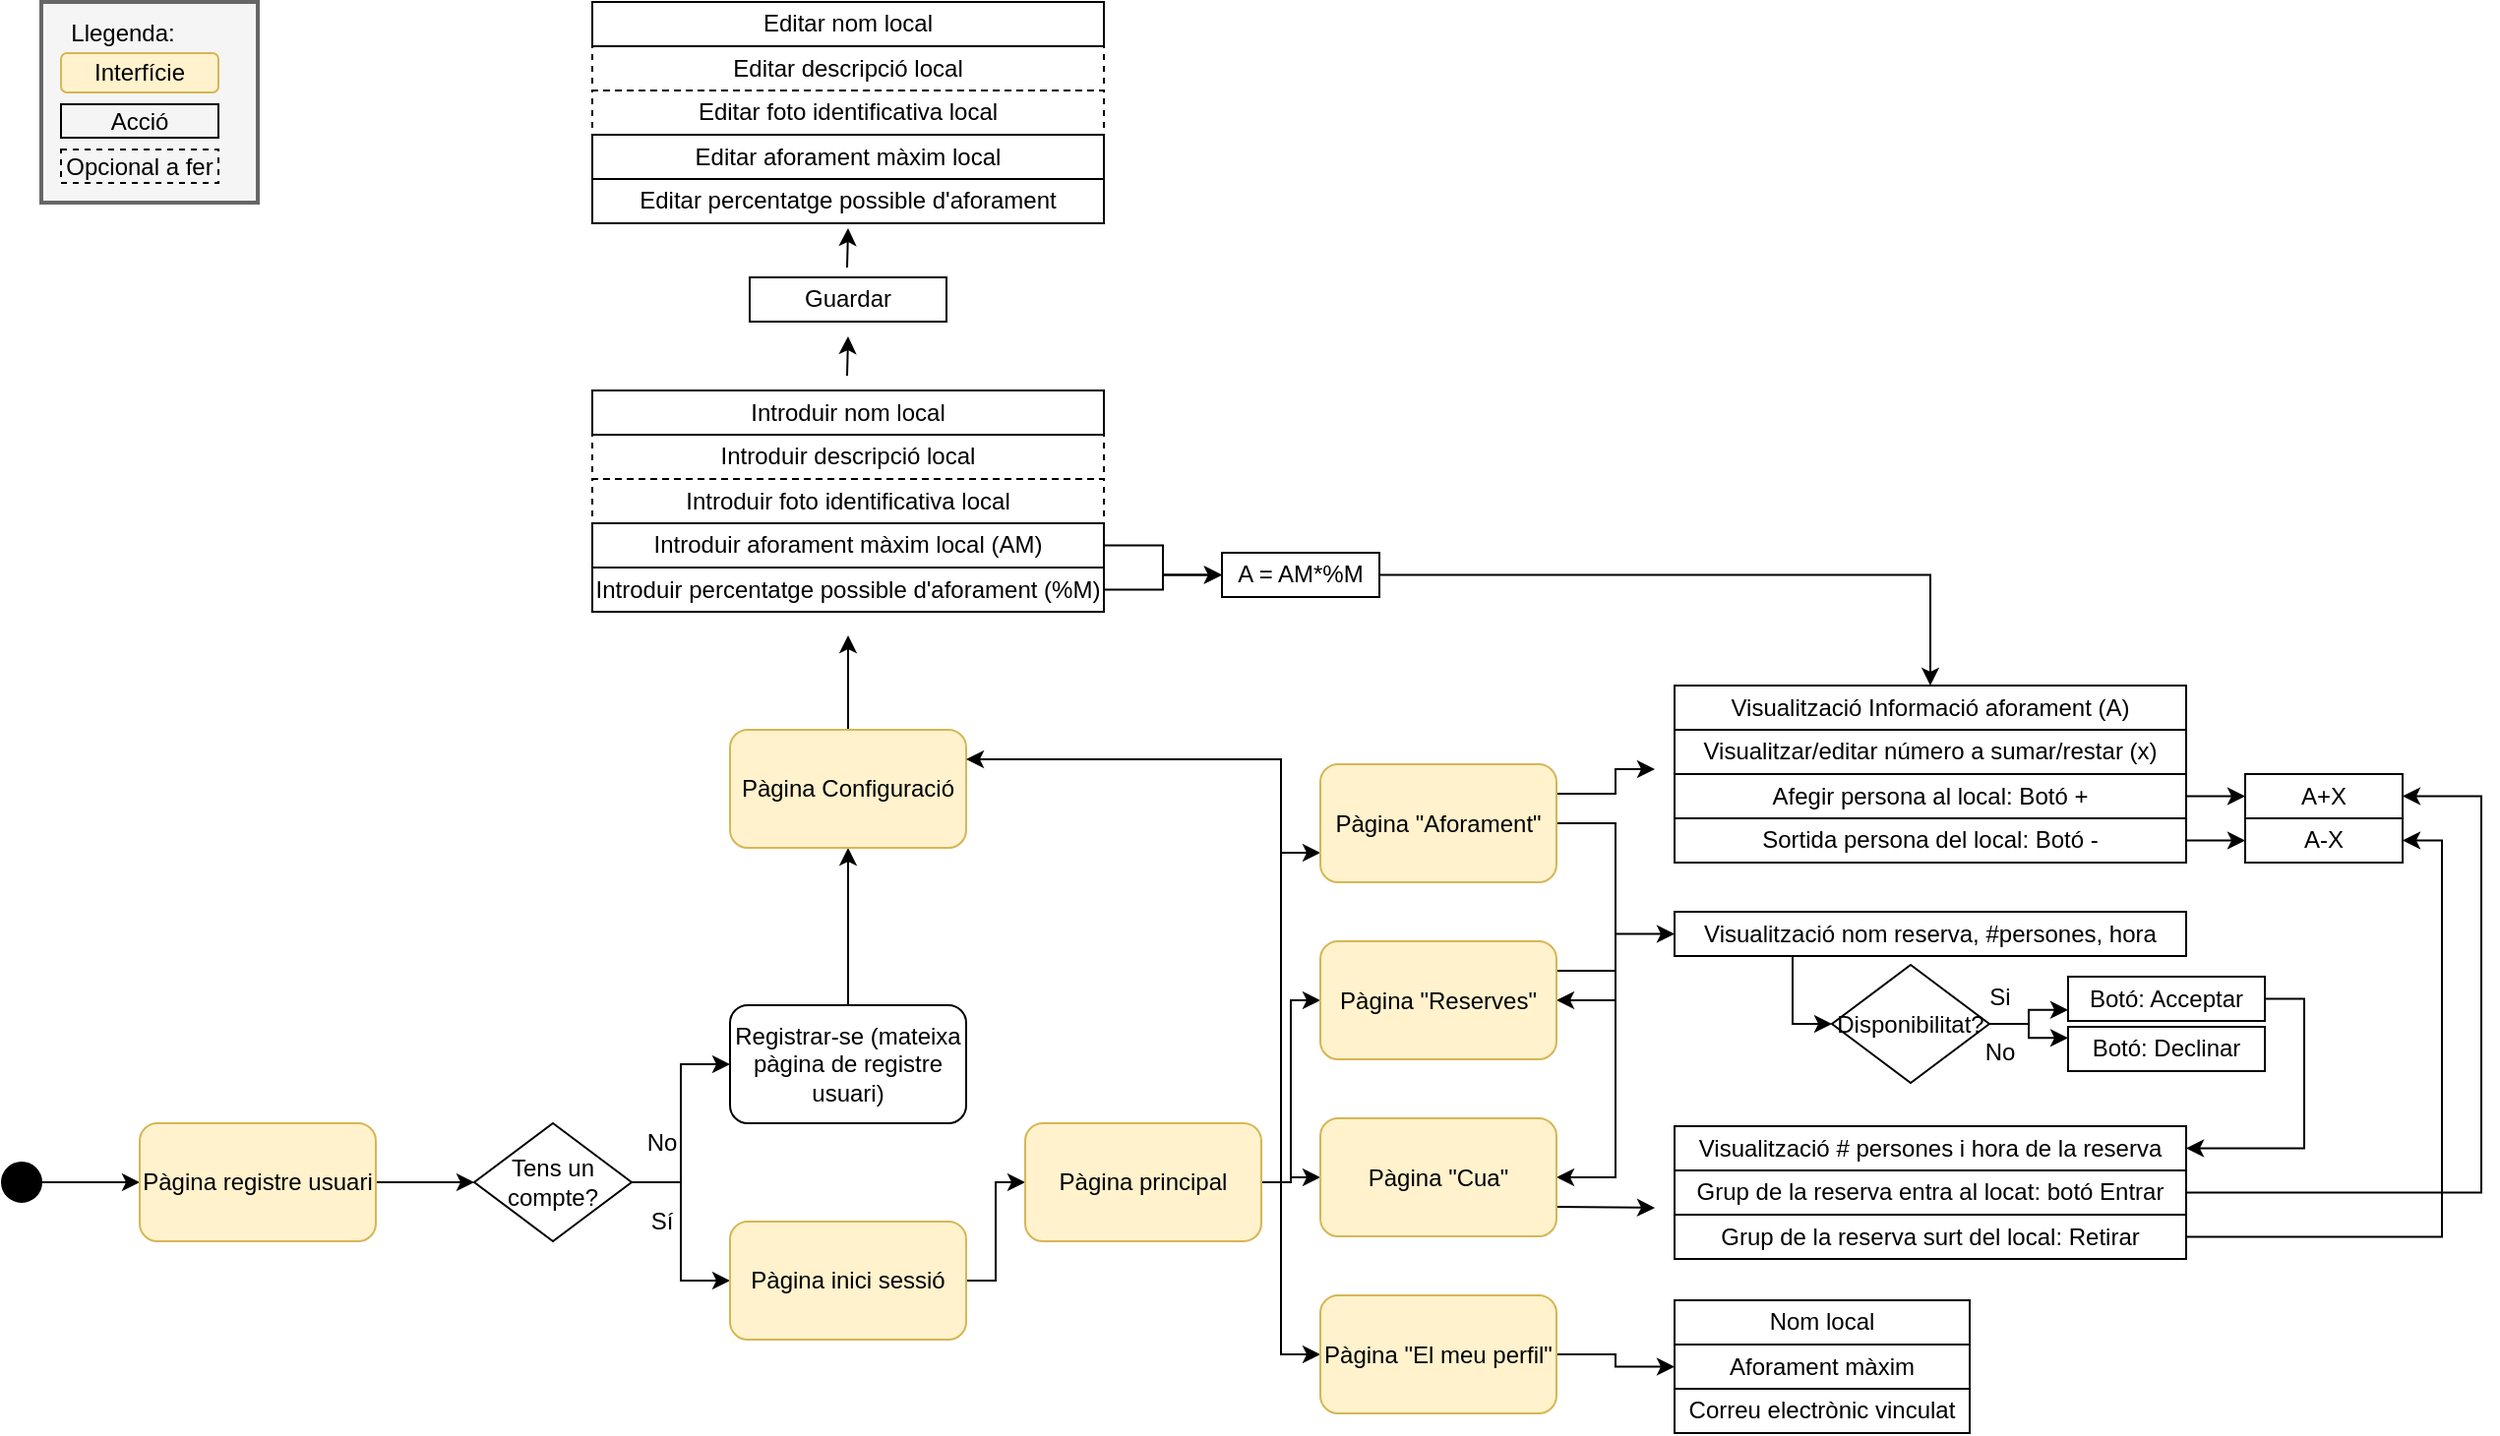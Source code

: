 <mxfile version="13.1.2" type="github">
  <diagram id="QyLK_1G8izOVnMK4OfBK" name="Flow general B2B">
    <mxGraphModel dx="946" dy="1397" grid="1" gridSize="10" guides="1" tooltips="1" connect="1" arrows="1" fold="1" page="0" pageScale="1" pageWidth="827" pageHeight="1169" math="0" shadow="0">
      <root>
        <mxCell id="0" />
        <mxCell id="1" parent="0" />
        <mxCell id="aOF3CNQLZm2d1WDA1n_z-32" value="" style="rounded=0;whiteSpace=wrap;html=1;fillColor=#f5f5f5;strokeColor=#666666;fontColor=#333333;strokeWidth=2;" parent="1" vertex="1">
          <mxGeometry x="90" y="-410" width="110" height="102" as="geometry" />
        </mxCell>
        <mxCell id="_c1tW72TKpihIUh71Ftu-7" value="" style="edgeStyle=orthogonalEdgeStyle;rounded=0;orthogonalLoop=1;jettySize=auto;html=1;" parent="1" source="_c1tW72TKpihIUh71Ftu-2" target="_c1tW72TKpihIUh71Ftu-3" edge="1">
          <mxGeometry relative="1" as="geometry" />
        </mxCell>
        <mxCell id="_c1tW72TKpihIUh71Ftu-2" value="" style="ellipse;whiteSpace=wrap;html=1;aspect=fixed;fillColor=#000000;" parent="1" vertex="1">
          <mxGeometry x="70" y="180" width="20" height="20" as="geometry" />
        </mxCell>
        <mxCell id="_c1tW72TKpihIUh71Ftu-10" style="edgeStyle=orthogonalEdgeStyle;rounded=0;orthogonalLoop=1;jettySize=auto;html=1;exitX=1;exitY=0.5;exitDx=0;exitDy=0;" parent="1" source="_c1tW72TKpihIUh71Ftu-3" target="_c1tW72TKpihIUh71Ftu-9" edge="1">
          <mxGeometry relative="1" as="geometry" />
        </mxCell>
        <mxCell id="_c1tW72TKpihIUh71Ftu-3" value="Pàgina registre usuari" style="rounded=1;whiteSpace=wrap;html=1;fillColor=#fff2cc;strokeColor=#d6b656;" parent="1" vertex="1">
          <mxGeometry x="140" y="160" width="120" height="60" as="geometry" />
        </mxCell>
        <mxCell id="_c1tW72TKpihIUh71Ftu-11" style="edgeStyle=orthogonalEdgeStyle;rounded=0;orthogonalLoop=1;jettySize=auto;html=1;exitX=1;exitY=0.5;exitDx=0;exitDy=0;entryX=0;entryY=0.5;entryDx=0;entryDy=0;" parent="1" source="_c1tW72TKpihIUh71Ftu-9" target="_c1tW72TKpihIUh71Ftu-12" edge="1">
          <mxGeometry relative="1" as="geometry">
            <mxPoint x="420" y="120" as="targetPoint" />
          </mxGeometry>
        </mxCell>
        <mxCell id="_c1tW72TKpihIUh71Ftu-16" style="edgeStyle=orthogonalEdgeStyle;rounded=0;orthogonalLoop=1;jettySize=auto;html=1;exitX=1;exitY=0.5;exitDx=0;exitDy=0;" parent="1" source="_c1tW72TKpihIUh71Ftu-9" target="_c1tW72TKpihIUh71Ftu-13" edge="1">
          <mxGeometry relative="1" as="geometry" />
        </mxCell>
        <mxCell id="_c1tW72TKpihIUh71Ftu-9" value="Tens un compte?" style="rhombus;whiteSpace=wrap;html=1;fillColor=none;" parent="1" vertex="1">
          <mxGeometry x="310" y="160" width="80" height="60" as="geometry" />
        </mxCell>
        <mxCell id="aOF3CNQLZm2d1WDA1n_z-63" value="" style="edgeStyle=elbowEdgeStyle;rounded=0;orthogonalLoop=1;jettySize=auto;html=1;" parent="1" source="_c1tW72TKpihIUh71Ftu-12" target="aOF3CNQLZm2d1WDA1n_z-62" edge="1">
          <mxGeometry relative="1" as="geometry" />
        </mxCell>
        <mxCell id="_c1tW72TKpihIUh71Ftu-12" value="Registrar-se (mateixa pàgina de registre usuari)" style="rounded=1;whiteSpace=wrap;html=1;fillColor=none;" parent="1" vertex="1">
          <mxGeometry x="440" y="100" width="120" height="60" as="geometry" />
        </mxCell>
        <mxCell id="aOF3CNQLZm2d1WDA1n_z-68" value="" style="edgeStyle=elbowEdgeStyle;rounded=0;orthogonalLoop=1;jettySize=auto;html=1;entryX=0.462;entryY=1.089;entryDx=0;entryDy=0;entryPerimeter=0;" parent="1" source="aOF3CNQLZm2d1WDA1n_z-62" edge="1">
          <mxGeometry relative="1" as="geometry">
            <mxPoint x="500.12" y="-87.997" as="targetPoint" />
          </mxGeometry>
        </mxCell>
        <mxCell id="aOF3CNQLZm2d1WDA1n_z-62" value="Pàgina Configuració" style="rounded=1;whiteSpace=wrap;html=1;fillColor=#fff2cc;strokeColor=#d6b656;" parent="1" vertex="1">
          <mxGeometry x="440" y="-40" width="120" height="60" as="geometry" />
        </mxCell>
        <mxCell id="_c1tW72TKpihIUh71Ftu-29" style="edgeStyle=elbowEdgeStyle;rounded=0;orthogonalLoop=1;jettySize=auto;html=1;exitX=1;exitY=0.5;exitDx=0;exitDy=0;" parent="1" source="_c1tW72TKpihIUh71Ftu-13" target="_c1tW72TKpihIUh71Ftu-18" edge="1">
          <mxGeometry relative="1" as="geometry" />
        </mxCell>
        <mxCell id="_c1tW72TKpihIUh71Ftu-13" value="Pàgina inici sessió" style="rounded=1;whiteSpace=wrap;html=1;fillColor=#fff2cc;strokeColor=#d6b656;" parent="1" vertex="1">
          <mxGeometry x="440" y="210" width="120" height="60" as="geometry" />
        </mxCell>
        <mxCell id="_c1tW72TKpihIUh71Ftu-39" style="edgeStyle=elbowEdgeStyle;rounded=0;orthogonalLoop=1;jettySize=auto;html=1;exitX=1;exitY=0.5;exitDx=0;exitDy=0;entryX=0;entryY=0.75;entryDx=0;entryDy=0;" parent="1" source="_c1tW72TKpihIUh71Ftu-18" target="_c1tW72TKpihIUh71Ftu-22" edge="1">
          <mxGeometry relative="1" as="geometry">
            <Array as="points">
              <mxPoint x="720" y="110" />
            </Array>
          </mxGeometry>
        </mxCell>
        <mxCell id="_c1tW72TKpihIUh71Ftu-41" style="edgeStyle=elbowEdgeStyle;rounded=0;orthogonalLoop=1;jettySize=auto;html=1;exitX=1;exitY=0.5;exitDx=0;exitDy=0;" parent="1" source="_c1tW72TKpihIUh71Ftu-18" target="_c1tW72TKpihIUh71Ftu-23" edge="1">
          <mxGeometry relative="1" as="geometry" />
        </mxCell>
        <mxCell id="_c1tW72TKpihIUh71Ftu-42" style="edgeStyle=elbowEdgeStyle;rounded=0;orthogonalLoop=1;jettySize=auto;html=1;exitX=1;exitY=0.5;exitDx=0;exitDy=0;" parent="1" source="_c1tW72TKpihIUh71Ftu-18" target="_c1tW72TKpihIUh71Ftu-25" edge="1">
          <mxGeometry relative="1" as="geometry">
            <Array as="points">
              <mxPoint x="720" y="230" />
            </Array>
          </mxGeometry>
        </mxCell>
        <mxCell id="_c1tW72TKpihIUh71Ftu-43" style="edgeStyle=elbowEdgeStyle;rounded=0;orthogonalLoop=1;jettySize=auto;html=1;exitX=1;exitY=0.5;exitDx=0;exitDy=0;" parent="1" source="_c1tW72TKpihIUh71Ftu-18" target="_c1tW72TKpihIUh71Ftu-24" edge="1">
          <mxGeometry relative="1" as="geometry" />
        </mxCell>
        <mxCell id="TkilhRNAnEVEgLaQJ0GL-2" style="edgeStyle=orthogonalEdgeStyle;rounded=0;orthogonalLoop=1;jettySize=auto;html=1;exitX=1;exitY=0.5;exitDx=0;exitDy=0;entryX=1;entryY=0.25;entryDx=0;entryDy=0;" edge="1" parent="1" source="_c1tW72TKpihIUh71Ftu-18" target="aOF3CNQLZm2d1WDA1n_z-62">
          <mxGeometry relative="1" as="geometry">
            <Array as="points">
              <mxPoint x="720" y="190" />
              <mxPoint x="720" y="-25" />
            </Array>
          </mxGeometry>
        </mxCell>
        <mxCell id="_c1tW72TKpihIUh71Ftu-18" value="Pàgina principal" style="rounded=1;whiteSpace=wrap;html=1;fillColor=#fff2cc;strokeColor=#d6b656;" parent="1" vertex="1">
          <mxGeometry x="590" y="160" width="120" height="60" as="geometry" />
        </mxCell>
        <mxCell id="aOF3CNQLZm2d1WDA1n_z-13" style="edgeStyle=elbowEdgeStyle;rounded=0;orthogonalLoop=1;jettySize=auto;html=1;exitX=1;exitY=0.5;exitDx=0;exitDy=0;entryX=1;entryY=0.5;entryDx=0;entryDy=0;" parent="1" source="_c1tW72TKpihIUh71Ftu-22" target="_c1tW72TKpihIUh71Ftu-23" edge="1">
          <mxGeometry relative="1" as="geometry">
            <Array as="points">
              <mxPoint x="890" y="53" />
            </Array>
          </mxGeometry>
        </mxCell>
        <mxCell id="aOF3CNQLZm2d1WDA1n_z-14" style="edgeStyle=elbowEdgeStyle;rounded=0;orthogonalLoop=1;jettySize=auto;html=1;exitX=1;exitY=0.5;exitDx=0;exitDy=0;entryX=1;entryY=0.5;entryDx=0;entryDy=0;" parent="1" source="_c1tW72TKpihIUh71Ftu-22" target="_c1tW72TKpihIUh71Ftu-24" edge="1">
          <mxGeometry relative="1" as="geometry">
            <Array as="points">
              <mxPoint x="890" y="98" />
            </Array>
          </mxGeometry>
        </mxCell>
        <mxCell id="aOF3CNQLZm2d1WDA1n_z-26" style="edgeStyle=elbowEdgeStyle;rounded=0;orthogonalLoop=1;jettySize=auto;html=1;exitX=1;exitY=0.25;exitDx=0;exitDy=0;" parent="1" source="_c1tW72TKpihIUh71Ftu-22" edge="1">
          <mxGeometry relative="1" as="geometry">
            <mxPoint x="910" y="-20" as="targetPoint" />
            <Array as="points">
              <mxPoint x="890" y="-10" />
            </Array>
          </mxGeometry>
        </mxCell>
        <mxCell id="_c1tW72TKpihIUh71Ftu-22" value="Pàgina &quot;Aforament&quot;" style="rounded=1;whiteSpace=wrap;html=1;fillColor=#fff2cc;strokeColor=#d6b656;" parent="1" vertex="1">
          <mxGeometry x="740" y="-22.5" width="120" height="60" as="geometry" />
        </mxCell>
        <mxCell id="aOF3CNQLZm2d1WDA1n_z-79" style="edgeStyle=elbowEdgeStyle;rounded=0;orthogonalLoop=1;jettySize=auto;html=1;exitX=1;exitY=0.25;exitDx=0;exitDy=0;" parent="1" source="_c1tW72TKpihIUh71Ftu-23" target="aOF3CNQLZm2d1WDA1n_z-36" edge="1">
          <mxGeometry relative="1" as="geometry" />
        </mxCell>
        <mxCell id="_c1tW72TKpihIUh71Ftu-23" value="Pàgina &quot;Reserves&quot;" style="rounded=1;whiteSpace=wrap;html=1;fillColor=#fff2cc;strokeColor=#d6b656;" parent="1" vertex="1">
          <mxGeometry x="740" y="67.5" width="120" height="60" as="geometry" />
        </mxCell>
        <mxCell id="aOF3CNQLZm2d1WDA1n_z-52" style="rounded=0;orthogonalLoop=1;jettySize=auto;html=1;exitX=1;exitY=0.75;exitDx=0;exitDy=0;" parent="1" source="_c1tW72TKpihIUh71Ftu-24" edge="1">
          <mxGeometry relative="1" as="geometry">
            <mxPoint x="910" y="203" as="targetPoint" />
          </mxGeometry>
        </mxCell>
        <mxCell id="_c1tW72TKpihIUh71Ftu-24" value="Pàgina &quot;Cua&quot;" style="rounded=1;whiteSpace=wrap;html=1;fillColor=#fff2cc;strokeColor=#d6b656;" parent="1" vertex="1">
          <mxGeometry x="740" y="157.5" width="120" height="60" as="geometry" />
        </mxCell>
        <mxCell id="aOF3CNQLZm2d1WDA1n_z-10" style="edgeStyle=elbowEdgeStyle;rounded=0;orthogonalLoop=1;jettySize=auto;html=1;exitX=1;exitY=0.5;exitDx=0;exitDy=0;" parent="1" source="_c1tW72TKpihIUh71Ftu-25" target="aOF3CNQLZm2d1WDA1n_z-5" edge="1">
          <mxGeometry relative="1" as="geometry" />
        </mxCell>
        <mxCell id="_c1tW72TKpihIUh71Ftu-25" value="Pàgina &quot;El meu perfil&quot;" style="rounded=1;whiteSpace=wrap;html=1;fillColor=#fff2cc;strokeColor=#d6b656;" parent="1" vertex="1">
          <mxGeometry x="740" y="247.5" width="120" height="60" as="geometry" />
        </mxCell>
        <mxCell id="_c1tW72TKpihIUh71Ftu-27" value="Sí" style="text;html=1;align=center;verticalAlign=middle;resizable=0;points=[];autosize=1;" parent="1" vertex="1">
          <mxGeometry x="390" y="200" width="30" height="20" as="geometry" />
        </mxCell>
        <mxCell id="_c1tW72TKpihIUh71Ftu-28" value="No" style="text;html=1;align=center;verticalAlign=middle;resizable=0;points=[];autosize=1;" parent="1" vertex="1">
          <mxGeometry x="390" y="160" width="30" height="20" as="geometry" />
        </mxCell>
        <mxCell id="aOF3CNQLZm2d1WDA1n_z-2" value="&lt;div style=&quot;text-align: left&quot;&gt;Nom local&lt;/div&gt;" style="rounded=1;whiteSpace=wrap;html=1;fillColor=none;arcSize=0;" parent="1" vertex="1">
          <mxGeometry x="920" y="250" width="150" height="22.5" as="geometry" />
        </mxCell>
        <mxCell id="aOF3CNQLZm2d1WDA1n_z-5" value="&lt;div style=&quot;text-align: left&quot;&gt;Aforament màxim&lt;/div&gt;" style="rounded=1;whiteSpace=wrap;html=1;fillColor=none;arcSize=0;" parent="1" vertex="1">
          <mxGeometry x="920" y="272.5" width="150" height="22.5" as="geometry" />
        </mxCell>
        <mxCell id="aOF3CNQLZm2d1WDA1n_z-6" value="&lt;div style=&quot;text-align: left&quot;&gt;Correu electrònic vinculat&lt;/div&gt;" style="rounded=1;whiteSpace=wrap;html=1;fillColor=none;arcSize=0;" parent="1" vertex="1">
          <mxGeometry x="920" y="295" width="150" height="22.5" as="geometry" />
        </mxCell>
        <mxCell id="aOF3CNQLZm2d1WDA1n_z-11" value="&lt;div style=&quot;text-align: left&quot;&gt;Visualitzar/editar número a sumar/restar (x)&lt;/div&gt;" style="rounded=1;whiteSpace=wrap;html=1;fillColor=none;arcSize=0;" parent="1" vertex="1">
          <mxGeometry x="920" y="-40" width="260" height="22.5" as="geometry" />
        </mxCell>
        <mxCell id="aOF3CNQLZm2d1WDA1n_z-20" value="" style="edgeStyle=elbowEdgeStyle;rounded=0;orthogonalLoop=1;jettySize=auto;html=1;" parent="1" source="aOF3CNQLZm2d1WDA1n_z-15" target="aOF3CNQLZm2d1WDA1n_z-19" edge="1">
          <mxGeometry relative="1" as="geometry" />
        </mxCell>
        <mxCell id="aOF3CNQLZm2d1WDA1n_z-15" value="&lt;div style=&quot;text-align: left&quot;&gt;Afegir persona al local: Botó +&lt;/div&gt;" style="rounded=1;whiteSpace=wrap;html=1;fillColor=none;arcSize=0;" parent="1" vertex="1">
          <mxGeometry x="920" y="-17.5" width="260" height="22.5" as="geometry" />
        </mxCell>
        <mxCell id="aOF3CNQLZm2d1WDA1n_z-19" value="&lt;div style=&quot;text-align: left&quot;&gt;A+X&lt;/div&gt;" style="rounded=1;whiteSpace=wrap;html=1;fillColor=none;arcSize=0;" parent="1" vertex="1">
          <mxGeometry x="1210" y="-17.5" width="80" height="22.5" as="geometry" />
        </mxCell>
        <mxCell id="aOF3CNQLZm2d1WDA1n_z-23" style="edgeStyle=elbowEdgeStyle;rounded=0;orthogonalLoop=1;jettySize=auto;html=1;exitX=1;exitY=0.5;exitDx=0;exitDy=0;entryX=0;entryY=0.5;entryDx=0;entryDy=0;" parent="1" source="aOF3CNQLZm2d1WDA1n_z-16" target="aOF3CNQLZm2d1WDA1n_z-22" edge="1">
          <mxGeometry relative="1" as="geometry" />
        </mxCell>
        <mxCell id="aOF3CNQLZm2d1WDA1n_z-16" value="&lt;div style=&quot;text-align: left&quot;&gt;Sortida persona del local: Botó -&lt;/div&gt;" style="rounded=1;whiteSpace=wrap;html=1;fillColor=none;arcSize=0;" parent="1" vertex="1">
          <mxGeometry x="920" y="5" width="260" height="22.5" as="geometry" />
        </mxCell>
        <mxCell id="aOF3CNQLZm2d1WDA1n_z-21" value="&lt;div style=&quot;text-align: left&quot;&gt;Visualització Informació aforament (A)&lt;/div&gt;" style="rounded=1;whiteSpace=wrap;html=1;fillColor=none;arcSize=0;" parent="1" vertex="1">
          <mxGeometry x="920" y="-62.5" width="260" height="22.5" as="geometry" />
        </mxCell>
        <mxCell id="aOF3CNQLZm2d1WDA1n_z-22" value="&lt;div style=&quot;text-align: left&quot;&gt;A-X&lt;/div&gt;" style="rounded=1;whiteSpace=wrap;html=1;fillColor=none;arcSize=0;" parent="1" vertex="1">
          <mxGeometry x="1210" y="5" width="80" height="22.5" as="geometry" />
        </mxCell>
        <mxCell id="aOF3CNQLZm2d1WDA1n_z-27" value="Llegenda:" style="text;html=1;align=center;verticalAlign=middle;resizable=0;points=[];autosize=1;" parent="1" vertex="1">
          <mxGeometry x="96" y="-404" width="70" height="20" as="geometry" />
        </mxCell>
        <mxCell id="aOF3CNQLZm2d1WDA1n_z-28" value="Interfície" style="rounded=1;whiteSpace=wrap;html=1;fillColor=#fff2cc;strokeColor=#d6b656;" parent="1" vertex="1">
          <mxGeometry x="100" y="-384" width="80" height="20" as="geometry" />
        </mxCell>
        <mxCell id="aOF3CNQLZm2d1WDA1n_z-30" value="Acció" style="rounded=1;whiteSpace=wrap;html=1;fillColor=none;arcSize=0;" parent="1" vertex="1">
          <mxGeometry x="100" y="-358" width="80" height="17" as="geometry" />
        </mxCell>
        <mxCell id="aOF3CNQLZm2d1WDA1n_z-31" value="Opcional a fer" style="rounded=1;whiteSpace=wrap;html=1;fillColor=none;arcSize=0;dashed=1;" parent="1" vertex="1">
          <mxGeometry x="100" y="-335" width="80" height="17" as="geometry" />
        </mxCell>
        <mxCell id="aOF3CNQLZm2d1WDA1n_z-54" style="edgeStyle=elbowEdgeStyle;rounded=0;orthogonalLoop=1;jettySize=auto;html=1;exitX=0.25;exitY=1;exitDx=0;exitDy=0;entryX=0;entryY=0.5;entryDx=0;entryDy=0;" parent="1" source="aOF3CNQLZm2d1WDA1n_z-36" target="aOF3CNQLZm2d1WDA1n_z-53" edge="1">
          <mxGeometry relative="1" as="geometry">
            <Array as="points">
              <mxPoint x="980" y="100" />
            </Array>
          </mxGeometry>
        </mxCell>
        <mxCell id="aOF3CNQLZm2d1WDA1n_z-36" value="&lt;div style=&quot;text-align: left&quot;&gt;Visualització nom reserva, #persones, hora&lt;/div&gt;" style="rounded=1;whiteSpace=wrap;html=1;fillColor=none;arcSize=0;" parent="1" vertex="1">
          <mxGeometry x="920" y="52.5" width="260" height="22.5" as="geometry" />
        </mxCell>
        <mxCell id="aOF3CNQLZm2d1WDA1n_z-46" value="&lt;div style=&quot;text-align: left&quot;&gt;Visualització # persones i hora de la reserva&lt;/div&gt;" style="rounded=1;whiteSpace=wrap;html=1;fillColor=none;arcSize=0;" parent="1" vertex="1">
          <mxGeometry x="920" y="161.5" width="260" height="22.5" as="geometry" />
        </mxCell>
        <mxCell id="aOF3CNQLZm2d1WDA1n_z-50" style="edgeStyle=elbowEdgeStyle;rounded=0;orthogonalLoop=1;jettySize=auto;html=1;entryX=1;entryY=0.5;entryDx=0;entryDy=0;" parent="1" source="aOF3CNQLZm2d1WDA1n_z-47" target="aOF3CNQLZm2d1WDA1n_z-19" edge="1">
          <mxGeometry relative="1" as="geometry">
            <Array as="points">
              <mxPoint x="1330" y="80" />
              <mxPoint x="1320" y="100" />
            </Array>
          </mxGeometry>
        </mxCell>
        <mxCell id="aOF3CNQLZm2d1WDA1n_z-47" value="&lt;div style=&quot;text-align: left&quot;&gt;Grup de la reserva entra al locat: botó Entrar&lt;/div&gt;" style="rounded=1;whiteSpace=wrap;html=1;fillColor=none;arcSize=0;" parent="1" vertex="1">
          <mxGeometry x="920" y="184" width="260" height="22.5" as="geometry" />
        </mxCell>
        <mxCell id="aOF3CNQLZm2d1WDA1n_z-51" style="edgeStyle=elbowEdgeStyle;rounded=0;orthogonalLoop=1;jettySize=auto;html=1;exitX=1;exitY=0.5;exitDx=0;exitDy=0;entryX=1;entryY=0.5;entryDx=0;entryDy=0;" parent="1" source="aOF3CNQLZm2d1WDA1n_z-48" target="aOF3CNQLZm2d1WDA1n_z-22" edge="1">
          <mxGeometry relative="1" as="geometry">
            <Array as="points">
              <mxPoint x="1310" y="120" />
            </Array>
          </mxGeometry>
        </mxCell>
        <mxCell id="aOF3CNQLZm2d1WDA1n_z-48" value="&lt;div style=&quot;text-align: left&quot;&gt;Grup de la reserva surt del local: Retirar&lt;/div&gt;" style="rounded=1;whiteSpace=wrap;html=1;fillColor=none;arcSize=0;" parent="1" vertex="1">
          <mxGeometry x="920" y="206.5" width="260" height="22.5" as="geometry" />
        </mxCell>
        <mxCell id="aOF3CNQLZm2d1WDA1n_z-57" style="edgeStyle=elbowEdgeStyle;rounded=0;orthogonalLoop=1;jettySize=auto;html=1;exitX=1;exitY=0.5;exitDx=0;exitDy=0;entryX=0;entryY=0.75;entryDx=0;entryDy=0;" parent="1" source="aOF3CNQLZm2d1WDA1n_z-53" target="aOF3CNQLZm2d1WDA1n_z-55" edge="1">
          <mxGeometry relative="1" as="geometry" />
        </mxCell>
        <mxCell id="aOF3CNQLZm2d1WDA1n_z-58" style="edgeStyle=elbowEdgeStyle;rounded=0;orthogonalLoop=1;jettySize=auto;html=1;exitX=1;exitY=0.5;exitDx=0;exitDy=0;entryX=0;entryY=0.25;entryDx=0;entryDy=0;" parent="1" source="aOF3CNQLZm2d1WDA1n_z-53" target="aOF3CNQLZm2d1WDA1n_z-56" edge="1">
          <mxGeometry relative="1" as="geometry" />
        </mxCell>
        <mxCell id="aOF3CNQLZm2d1WDA1n_z-53" value="Disponibilitat?" style="rhombus;whiteSpace=wrap;html=1;fillColor=none;" parent="1" vertex="1">
          <mxGeometry x="1000" y="79.5" width="80" height="60" as="geometry" />
        </mxCell>
        <mxCell id="aOF3CNQLZm2d1WDA1n_z-61" style="edgeStyle=elbowEdgeStyle;rounded=0;orthogonalLoop=1;jettySize=auto;html=1;exitX=1;exitY=0.5;exitDx=0;exitDy=0;entryX=1;entryY=0.5;entryDx=0;entryDy=0;" parent="1" source="aOF3CNQLZm2d1WDA1n_z-55" target="aOF3CNQLZm2d1WDA1n_z-46" edge="1">
          <mxGeometry relative="1" as="geometry">
            <mxPoint x="1180" y="156.25" as="targetPoint" />
            <Array as="points">
              <mxPoint x="1240" y="150" />
              <mxPoint x="1220" y="130" />
            </Array>
          </mxGeometry>
        </mxCell>
        <mxCell id="aOF3CNQLZm2d1WDA1n_z-55" value="&lt;div style=&quot;text-align: left&quot;&gt;Botó: Acceptar&lt;/div&gt;" style="rounded=1;whiteSpace=wrap;html=1;fillColor=none;arcSize=0;" parent="1" vertex="1">
          <mxGeometry x="1120" y="85.5" width="100" height="22.5" as="geometry" />
        </mxCell>
        <mxCell id="aOF3CNQLZm2d1WDA1n_z-56" value="&lt;div style=&quot;text-align: left&quot;&gt;Botó: Declinar&lt;/div&gt;" style="rounded=1;whiteSpace=wrap;html=1;fillColor=none;arcSize=0;" parent="1" vertex="1">
          <mxGeometry x="1120" y="111" width="100" height="22.5" as="geometry" />
        </mxCell>
        <mxCell id="aOF3CNQLZm2d1WDA1n_z-59" value="Si" style="text;html=1;align=center;verticalAlign=middle;resizable=0;points=[];autosize=1;" parent="1" vertex="1">
          <mxGeometry x="1070" y="85.5" width="30" height="20" as="geometry" />
        </mxCell>
        <mxCell id="aOF3CNQLZm2d1WDA1n_z-60" value="No" style="text;html=1;align=center;verticalAlign=middle;resizable=0;points=[];autosize=1;" parent="1" vertex="1">
          <mxGeometry x="1070" y="113.5" width="30" height="20" as="geometry" />
        </mxCell>
        <mxCell id="TkilhRNAnEVEgLaQJ0GL-27" style="edgeStyle=elbowEdgeStyle;rounded=0;orthogonalLoop=1;jettySize=auto;html=1;exitX=1;exitY=0.5;exitDx=0;exitDy=0;entryX=0;entryY=0.5;entryDx=0;entryDy=0;" edge="1" parent="1" source="aOF3CNQLZm2d1WDA1n_z-64" target="TkilhRNAnEVEgLaQJ0GL-25">
          <mxGeometry relative="1" as="geometry" />
        </mxCell>
        <mxCell id="aOF3CNQLZm2d1WDA1n_z-64" value="&lt;div style=&quot;text-align: left&quot;&gt;Introduir percentatge possible d&#39;aforament (%M)&lt;/div&gt;" style="rounded=1;whiteSpace=wrap;html=1;fillColor=none;arcSize=0;" parent="1" vertex="1">
          <mxGeometry x="370" y="-122.5" width="260" height="22.5" as="geometry" />
        </mxCell>
        <mxCell id="TkilhRNAnEVEgLaQJ0GL-26" style="edgeStyle=elbowEdgeStyle;rounded=0;orthogonalLoop=1;jettySize=auto;html=1;exitX=1;exitY=0.5;exitDx=0;exitDy=0;entryX=0;entryY=0.5;entryDx=0;entryDy=0;" edge="1" parent="1" source="aOF3CNQLZm2d1WDA1n_z-67" target="TkilhRNAnEVEgLaQJ0GL-25">
          <mxGeometry relative="1" as="geometry" />
        </mxCell>
        <mxCell id="aOF3CNQLZm2d1WDA1n_z-67" value="&lt;div style=&quot;text-align: left&quot;&gt;Introduir aforament màxim local (AM)&lt;/div&gt;" style="rounded=1;whiteSpace=wrap;html=1;fillColor=none;arcSize=0;" parent="1" vertex="1">
          <mxGeometry x="370" y="-145" width="260" height="22.5" as="geometry" />
        </mxCell>
        <mxCell id="aOF3CNQLZm2d1WDA1n_z-70" value="&lt;div style=&quot;text-align: left&quot;&gt;Introduir descripció local&lt;/div&gt;" style="rounded=1;whiteSpace=wrap;html=1;fillColor=none;arcSize=0;dashed=1;" parent="1" vertex="1">
          <mxGeometry x="370" y="-190" width="260" height="22.5" as="geometry" />
        </mxCell>
        <mxCell id="aOF3CNQLZm2d1WDA1n_z-71" value="&lt;div style=&quot;text-align: left&quot;&gt;Introduir foto identificativa local&lt;/div&gt;" style="rounded=1;whiteSpace=wrap;html=1;fillColor=none;arcSize=0;dashed=1;" parent="1" vertex="1">
          <mxGeometry x="370" y="-167.5" width="260" height="22.5" as="geometry" />
        </mxCell>
        <mxCell id="aOF3CNQLZm2d1WDA1n_z-72" value="&lt;div style=&quot;text-align: left&quot;&gt;Guardar&lt;/div&gt;" style="rounded=1;whiteSpace=wrap;html=1;fillColor=none;arcSize=0;" parent="1" vertex="1">
          <mxGeometry x="450" y="-270" width="100" height="22.5" as="geometry" />
        </mxCell>
        <mxCell id="TkilhRNAnEVEgLaQJ0GL-1" value="&lt;div style=&quot;text-align: left&quot;&gt;Introduir nom local&lt;/div&gt;" style="rounded=1;whiteSpace=wrap;html=1;fillColor=none;arcSize=0;" vertex="1" parent="1">
          <mxGeometry x="370" y="-212.5" width="260" height="22.5" as="geometry" />
        </mxCell>
        <mxCell id="TkilhRNAnEVEgLaQJ0GL-6" value="&lt;div style=&quot;text-align: left&quot;&gt;Editar percentatge possible d&#39;aforament&lt;/div&gt;" style="rounded=1;whiteSpace=wrap;html=1;fillColor=none;arcSize=0;" vertex="1" parent="1">
          <mxGeometry x="370" y="-320" width="260" height="22.5" as="geometry" />
        </mxCell>
        <mxCell id="TkilhRNAnEVEgLaQJ0GL-7" value="&lt;div style=&quot;text-align: left&quot;&gt;Editar aforament màxim local&lt;/div&gt;" style="rounded=1;whiteSpace=wrap;html=1;fillColor=none;arcSize=0;" vertex="1" parent="1">
          <mxGeometry x="370" y="-342.5" width="260" height="22.5" as="geometry" />
        </mxCell>
        <mxCell id="TkilhRNAnEVEgLaQJ0GL-8" value="&lt;div style=&quot;text-align: left&quot;&gt;Editar descripció local&lt;/div&gt;" style="rounded=1;whiteSpace=wrap;html=1;fillColor=none;arcSize=0;dashed=1;" vertex="1" parent="1">
          <mxGeometry x="370" y="-387.5" width="260" height="22.5" as="geometry" />
        </mxCell>
        <mxCell id="TkilhRNAnEVEgLaQJ0GL-9" value="&lt;div style=&quot;text-align: left&quot;&gt;Editar&lt;span&gt;&amp;nbsp;foto identificativa local&lt;/span&gt;&lt;/div&gt;" style="rounded=1;whiteSpace=wrap;html=1;fillColor=none;arcSize=0;dashed=1;" vertex="1" parent="1">
          <mxGeometry x="370" y="-365" width="260" height="22.5" as="geometry" />
        </mxCell>
        <mxCell id="TkilhRNAnEVEgLaQJ0GL-10" value="&lt;div style=&quot;text-align: left&quot;&gt;Editar nom local&lt;/div&gt;" style="rounded=1;whiteSpace=wrap;html=1;fillColor=none;arcSize=0;" vertex="1" parent="1">
          <mxGeometry x="370" y="-410" width="260" height="22.5" as="geometry" />
        </mxCell>
        <mxCell id="TkilhRNAnEVEgLaQJ0GL-14" value="" style="endArrow=classic;html=1;" edge="1" parent="1">
          <mxGeometry width="50" height="50" relative="1" as="geometry">
            <mxPoint x="499.5" y="-220" as="sourcePoint" />
            <mxPoint x="500" y="-240" as="targetPoint" />
          </mxGeometry>
        </mxCell>
        <mxCell id="TkilhRNAnEVEgLaQJ0GL-17" value="" style="endArrow=classic;html=1;" edge="1" parent="1">
          <mxGeometry width="50" height="50" relative="1" as="geometry">
            <mxPoint x="499.5" y="-275" as="sourcePoint" />
            <mxPoint x="500" y="-295" as="targetPoint" />
          </mxGeometry>
        </mxCell>
        <mxCell id="TkilhRNAnEVEgLaQJ0GL-28" style="edgeStyle=elbowEdgeStyle;rounded=0;orthogonalLoop=1;jettySize=auto;html=1;exitX=1;exitY=0.5;exitDx=0;exitDy=0;entryX=0.5;entryY=0;entryDx=0;entryDy=0;" edge="1" parent="1" source="TkilhRNAnEVEgLaQJ0GL-25" target="aOF3CNQLZm2d1WDA1n_z-21">
          <mxGeometry relative="1" as="geometry">
            <Array as="points">
              <mxPoint x="1050" y="-90" />
            </Array>
          </mxGeometry>
        </mxCell>
        <mxCell id="TkilhRNAnEVEgLaQJ0GL-25" value="&lt;div style=&quot;text-align: left&quot;&gt;A = AM*%M&lt;/div&gt;" style="rounded=1;whiteSpace=wrap;html=1;fillColor=none;arcSize=0;" vertex="1" parent="1">
          <mxGeometry x="690" y="-130" width="80" height="22.5" as="geometry" />
        </mxCell>
      </root>
    </mxGraphModel>
  </diagram>
</mxfile>
